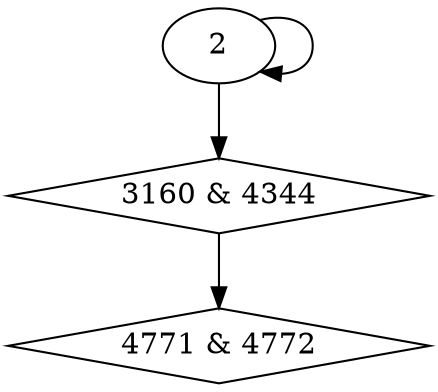 digraph {
0 [label = "3160 & 4344", shape = diamond];
1 [label = "4771 & 4772", shape = diamond];
2 -> 0;
0 -> 1;
2 -> 2;
}
